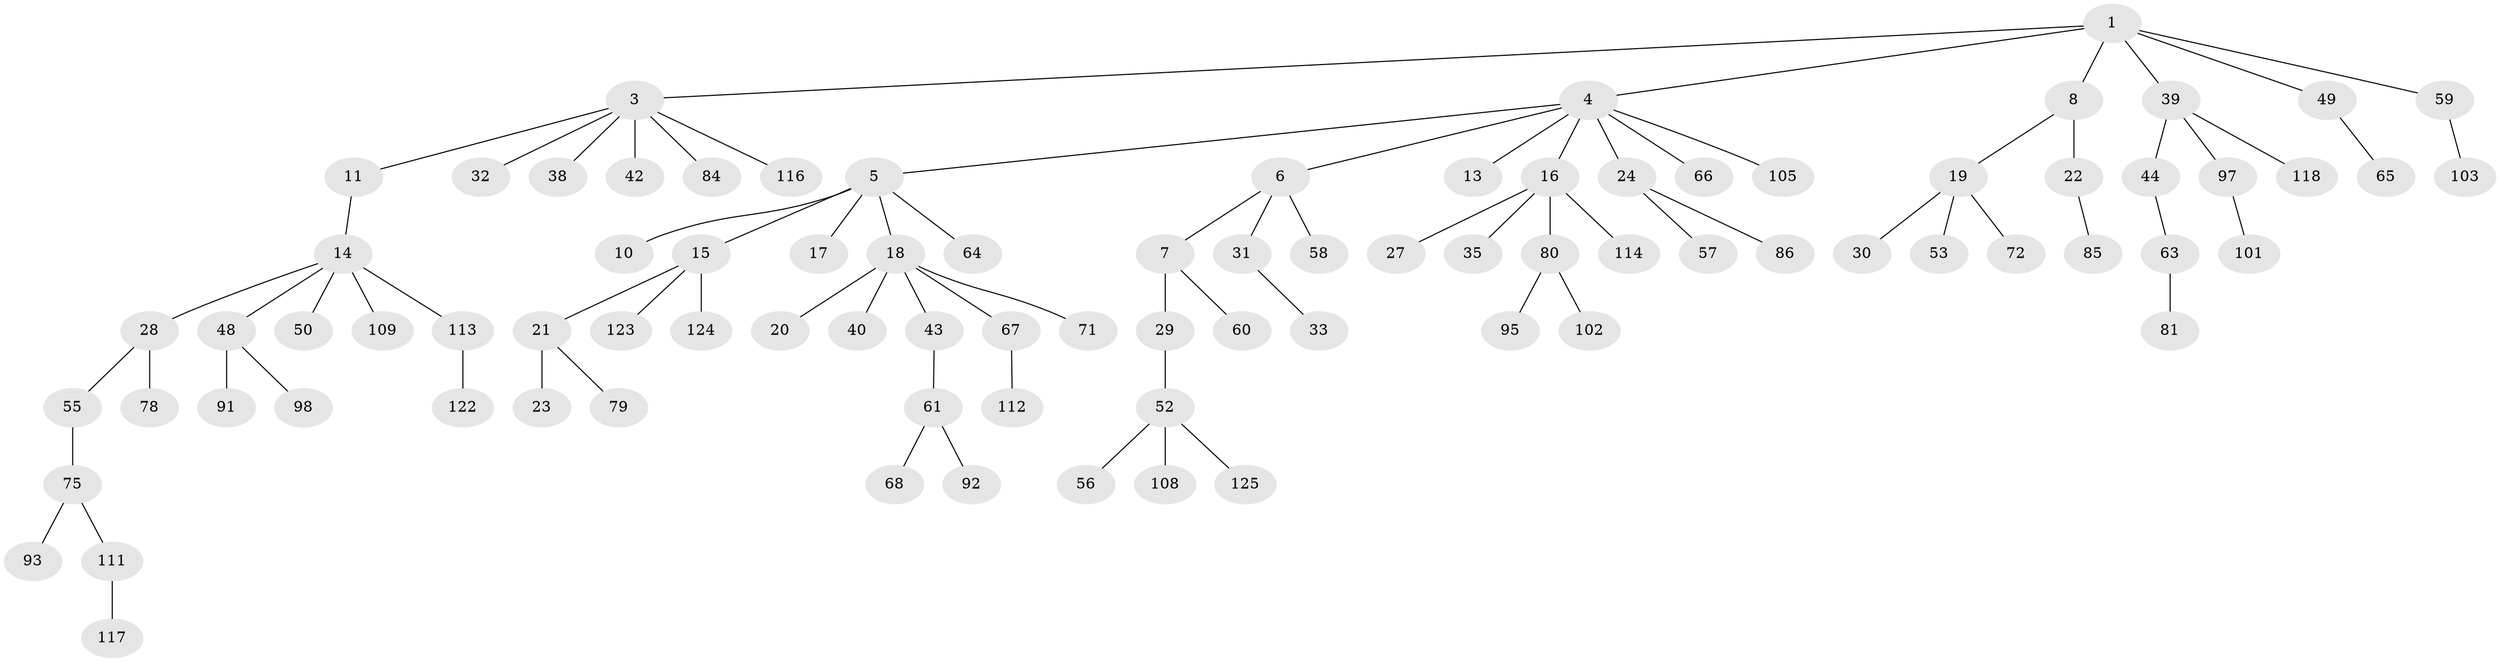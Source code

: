 // original degree distribution, {5: 0.047244094488188976, 3: 0.13385826771653545, 8: 0.007874015748031496, 7: 0.015748031496062992, 4: 0.05511811023622047, 2: 0.2125984251968504, 1: 0.5275590551181102}
// Generated by graph-tools (version 1.1) at 2025/42/03/06/25 10:42:06]
// undirected, 86 vertices, 85 edges
graph export_dot {
graph [start="1"]
  node [color=gray90,style=filled];
  1 [super="+2"];
  3 [super="+26"];
  4 [super="+9"];
  5 [super="+25"];
  6 [super="+76"];
  7 [super="+37"];
  8 [super="+12"];
  10;
  11;
  13 [super="+77"];
  14 [super="+45"];
  15 [super="+82"];
  16 [super="+74"];
  17 [super="+119"];
  18 [super="+34"];
  19 [super="+94"];
  20;
  21 [super="+41"];
  22;
  23 [super="+100"];
  24 [super="+70"];
  27;
  28 [super="+54"];
  29 [super="+46"];
  30;
  31 [super="+36"];
  32 [super="+83"];
  33 [super="+106"];
  35;
  38 [super="+47"];
  39;
  40;
  42;
  43;
  44 [super="+51"];
  48 [super="+88"];
  49 [super="+73"];
  50;
  52 [super="+69"];
  53;
  55 [super="+107"];
  56 [super="+90"];
  57;
  58;
  59 [super="+62"];
  60;
  61 [super="+115"];
  63 [super="+89"];
  64;
  65 [super="+110"];
  66;
  67;
  68;
  71;
  72 [super="+104"];
  75 [super="+87"];
  78;
  79;
  80;
  81 [super="+126"];
  84;
  85;
  86;
  91;
  92;
  93;
  95 [super="+96"];
  97 [super="+99"];
  98 [super="+120"];
  101 [super="+127"];
  102;
  103;
  105;
  108;
  109;
  111 [super="+121"];
  112;
  113;
  114;
  116;
  117;
  118;
  122;
  123;
  124;
  125;
  1 -- 3;
  1 -- 4;
  1 -- 8;
  1 -- 59;
  1 -- 39;
  1 -- 49;
  3 -- 11;
  3 -- 32;
  3 -- 42;
  3 -- 116;
  3 -- 38;
  3 -- 84;
  4 -- 5;
  4 -- 6;
  4 -- 13;
  4 -- 16;
  4 -- 24;
  4 -- 105;
  4 -- 66;
  5 -- 10;
  5 -- 15;
  5 -- 17;
  5 -- 18;
  5 -- 64;
  6 -- 7;
  6 -- 31;
  6 -- 58;
  7 -- 29;
  7 -- 60;
  8 -- 19;
  8 -- 22;
  11 -- 14;
  14 -- 28;
  14 -- 50;
  14 -- 113;
  14 -- 48;
  14 -- 109;
  15 -- 21;
  15 -- 123;
  15 -- 124;
  16 -- 27;
  16 -- 35;
  16 -- 80;
  16 -- 114;
  18 -- 20;
  18 -- 40;
  18 -- 43;
  18 -- 67;
  18 -- 71;
  19 -- 30;
  19 -- 53;
  19 -- 72;
  21 -- 23;
  21 -- 79;
  22 -- 85;
  24 -- 57;
  24 -- 86;
  28 -- 78;
  28 -- 55;
  29 -- 52;
  31 -- 33;
  39 -- 44;
  39 -- 97;
  39 -- 118;
  43 -- 61;
  44 -- 63;
  48 -- 91;
  48 -- 98;
  49 -- 65;
  52 -- 56;
  52 -- 108;
  52 -- 125;
  55 -- 75;
  59 -- 103;
  61 -- 68;
  61 -- 92;
  63 -- 81;
  67 -- 112;
  75 -- 93;
  75 -- 111;
  80 -- 95;
  80 -- 102;
  97 -- 101;
  111 -- 117;
  113 -- 122;
}
